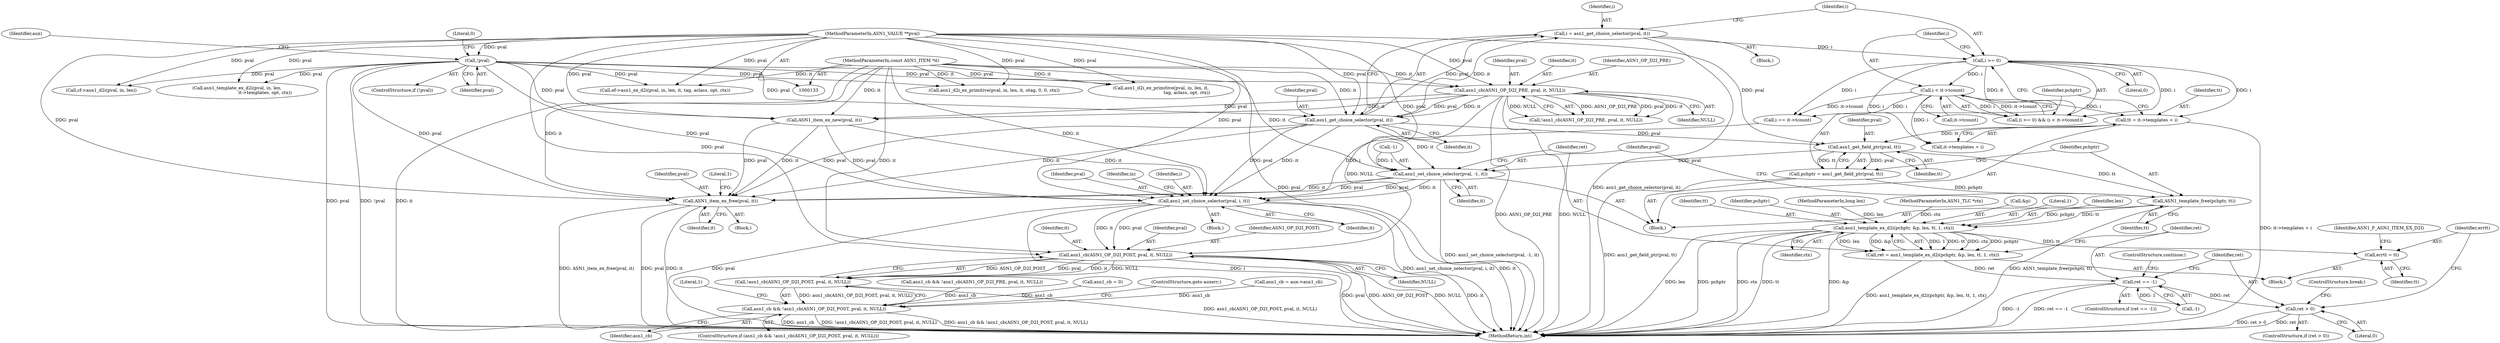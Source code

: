 digraph "0_openssl_b717b083073b6cacc0a5e2397b661678aff7ae7f@integer" {
"1000488" [label="(Call,tt = it->templates + i)"];
"1000482" [label="(Call,i < it->tcount)"];
"1000479" [label="(Call,i >= 0)"];
"1000472" [label="(Call,i = asn1_get_choice_selector(pval, it))"];
"1000474" [label="(Call,asn1_get_choice_selector(pval, it))"];
"1000185" [label="(Call,!pval)"];
"1000134" [label="(MethodParameterIn,ASN1_VALUE **pval)"];
"1000462" [label="(Call,asn1_cb(ASN1_OP_D2I_PRE, pval, it, NULL))"];
"1000137" [label="(MethodParameterIn,const ASN1_ITEM *it)"];
"1000497" [label="(Call,asn1_get_field_ptr(pval, tt))"];
"1000495" [label="(Call,pchptr = asn1_get_field_ptr(pval, tt))"];
"1000500" [label="(Call,ASN1_template_free(pchptr, tt))"];
"1000521" [label="(Call,asn1_template_ex_d2i(pchptr, &p, len, tt, 1, ctx))"];
"1000519" [label="(Call,ret = asn1_template_ex_d2i(pchptr, &p, len, tt, 1, ctx))"];
"1000530" [label="(Call,ret == -1)"];
"1000536" [label="(Call,ret > 0)"];
"1000540" [label="(Call,errtt = tt)"];
"1000503" [label="(Call,asn1_set_choice_selector(pval, -1, it))"];
"1000557" [label="(Call,ASN1_item_ex_free(pval, it))"];
"1000567" [label="(Call,asn1_set_choice_selector(pval, i, it))"];
"1000579" [label="(Call,asn1_cb(ASN1_OP_D2I_POST, pval, it, NULL))"];
"1000578" [label="(Call,!asn1_cb(ASN1_OP_D2I_POST, pval, it, NULL))"];
"1000576" [label="(Call,asn1_cb && !asn1_cb(ASN1_OP_D2I_POST, pval, it, NULL))"];
"1000490" [label="(Call,it->templates + i)"];
"1000141" [label="(MethodParameterIn,ASN1_TLC *ctx)"];
"1000577" [label="(Identifier,asn1_cb)"];
"1000184" [label="(ControlStructure,if (!pval))"];
"1000532" [label="(Call,-1)"];
"1000479" [label="(Call,i >= 0)"];
"1000537" [label="(Identifier,ret)"];
"1000541" [label="(Identifier,errtt)"];
"1000528" [label="(Identifier,ctx)"];
"1000186" [label="(Identifier,pval)"];
"1000461" [label="(Call,!asn1_cb(ASN1_OP_D2I_PRE, pval, it, NULL))"];
"1000531" [label="(Identifier,ret)"];
"1000507" [label="(Identifier,it)"];
"1000499" [label="(Identifier,tt)"];
"1000523" [label="(Call,&p)"];
"1000188" [label="(Literal,0)"];
"1000328" [label="(Call,ef->asn1_ex_d2i(pval, in, len, it, tag, aclass, opt, ctx))"];
"1000538" [label="(Literal,0)"];
"1000475" [label="(Identifier,pval)"];
"1000471" [label="(Block,)"];
"1000527" [label="(Literal,1)"];
"1000568" [label="(Identifier,pval)"];
"1000584" [label="(ControlStructure,goto auxerr;)"];
"1000556" [label="(Block,)"];
"1000573" [label="(Identifier,in)"];
"1000137" [label="(MethodParameterIn,const ASN1_ITEM *it)"];
"1000955" [label="(MethodReturn,int)"];
"1000478" [label="(Call,(i >= 0) && (i < it->tcount))"];
"1000536" [label="(Call,ret > 0)"];
"1000525" [label="(Identifier,len)"];
"1000474" [label="(Call,asn1_get_choice_selector(pval, it))"];
"1000548" [label="(Call,i == it->tcount)"];
"1000529" [label="(ControlStructure,if (ret == -1))"];
"1000578" [label="(Call,!asn1_cb(ASN1_OP_D2I_POST, pval, it, NULL))"];
"1000228" [label="(Call,asn1_template_ex_d2i(pval, in, len,\n                                        it->templates, opt, ctx))"];
"1000544" [label="(Identifier,ASN1_F_ASN1_ITEM_EX_D2I)"];
"1000535" [label="(ControlStructure,if (ret > 0))"];
"1000464" [label="(Identifier,pval)"];
"1000521" [label="(Call,asn1_template_ex_d2i(pchptr, &p, len, tt, 1, ctx))"];
"1000526" [label="(Identifier,tt)"];
"1000496" [label="(Identifier,pchptr)"];
"1000520" [label="(Identifier,ret)"];
"1000581" [label="(Identifier,pval)"];
"1000522" [label="(Identifier,pchptr)"];
"1000498" [label="(Identifier,pval)"];
"1000473" [label="(Identifier,i)"];
"1000511" [label="(Call,ASN1_item_ex_new(pval, it))"];
"1000134" [label="(MethodParameterIn,ASN1_VALUE **pval)"];
"1000505" [label="(Call,-1)"];
"1000558" [label="(Identifier,pval)"];
"1000502" [label="(Identifier,tt)"];
"1000559" [label="(Identifier,it)"];
"1000569" [label="(Identifier,i)"];
"1000489" [label="(Identifier,tt)"];
"1000488" [label="(Call,tt = it->templates + i)"];
"1000436" [label="(Call,cf->asn1_d2i(pval, in, len))"];
"1000472" [label="(Call,i = asn1_get_choice_selector(pval, it))"];
"1000476" [label="(Identifier,it)"];
"1000580" [label="(Identifier,ASN1_OP_D2I_POST)"];
"1000482" [label="(Call,i < it->tcount)"];
"1000504" [label="(Identifier,pval)"];
"1000466" [label="(Identifier,NULL)"];
"1000481" [label="(Literal,0)"];
"1000542" [label="(Identifier,tt)"];
"1000195" [label="(Call,asn1_cb = aux->asn1_cb)"];
"1000480" [label="(Identifier,i)"];
"1000557" [label="(Call,ASN1_item_ex_free(pval, it))"];
"1000579" [label="(Call,asn1_cb(ASN1_OP_D2I_POST, pval, it, NULL))"];
"1000497" [label="(Call,asn1_get_field_ptr(pval, tt))"];
"1000583" [label="(Identifier,NULL)"];
"1000562" [label="(Literal,1)"];
"1000586" [label="(Literal,1)"];
"1000540" [label="(Call,errtt = tt)"];
"1000459" [label="(Call,asn1_cb && !asn1_cb(ASN1_OP_D2I_PRE, pval, it, NULL))"];
"1000530" [label="(Call,ret == -1)"];
"1000142" [label="(Block,)"];
"1000185" [label="(Call,!pval)"];
"1000312" [label="(Call,asn1_d2i_ex_primitive(pval, in, len, it, otag, 0, 0, ctx))"];
"1000465" [label="(Identifier,it)"];
"1000539" [label="(ControlStructure,break;)"];
"1000238" [label="(Call,asn1_d2i_ex_primitive(pval, in, len, it,\n                                     tag, aclass, opt, ctx))"];
"1000570" [label="(Identifier,it)"];
"1000201" [label="(Call,asn1_cb = 0)"];
"1000500" [label="(Call,ASN1_template_free(pchptr, tt))"];
"1000483" [label="(Identifier,i)"];
"1000462" [label="(Call,asn1_cb(ASN1_OP_D2I_PRE, pval, it, NULL))"];
"1000519" [label="(Call,ret = asn1_template_ex_d2i(pchptr, &p, len, tt, 1, ctx))"];
"1000567" [label="(Call,asn1_set_choice_selector(pval, i, it))"];
"1000208" [label="(Block,)"];
"1000576" [label="(Call,asn1_cb && !asn1_cb(ASN1_OP_D2I_POST, pval, it, NULL))"];
"1000463" [label="(Identifier,ASN1_OP_D2I_PRE)"];
"1000136" [label="(MethodParameterIn,long len)"];
"1000575" [label="(ControlStructure,if (asn1_cb && !asn1_cb(ASN1_OP_D2I_POST, pval, it, NULL)))"];
"1000191" [label="(Identifier,aux)"];
"1000534" [label="(ControlStructure,continue;)"];
"1000503" [label="(Call,asn1_set_choice_selector(pval, -1, it))"];
"1000484" [label="(Call,it->tcount)"];
"1000501" [label="(Identifier,pchptr)"];
"1000487" [label="(Block,)"];
"1000582" [label="(Identifier,it)"];
"1000495" [label="(Call,pchptr = asn1_get_field_ptr(pval, tt))"];
"1000488" -> "1000487"  [label="AST: "];
"1000488" -> "1000490"  [label="CFG: "];
"1000489" -> "1000488"  [label="AST: "];
"1000490" -> "1000488"  [label="AST: "];
"1000496" -> "1000488"  [label="CFG: "];
"1000488" -> "1000955"  [label="DDG: it->templates + i"];
"1000482" -> "1000488"  [label="DDG: i"];
"1000479" -> "1000488"  [label="DDG: i"];
"1000488" -> "1000497"  [label="DDG: tt"];
"1000482" -> "1000478"  [label="AST: "];
"1000482" -> "1000484"  [label="CFG: "];
"1000483" -> "1000482"  [label="AST: "];
"1000484" -> "1000482"  [label="AST: "];
"1000478" -> "1000482"  [label="CFG: "];
"1000482" -> "1000478"  [label="DDG: i"];
"1000482" -> "1000478"  [label="DDG: it->tcount"];
"1000479" -> "1000482"  [label="DDG: i"];
"1000482" -> "1000490"  [label="DDG: i"];
"1000482" -> "1000548"  [label="DDG: i"];
"1000482" -> "1000548"  [label="DDG: it->tcount"];
"1000479" -> "1000478"  [label="AST: "];
"1000479" -> "1000481"  [label="CFG: "];
"1000480" -> "1000479"  [label="AST: "];
"1000481" -> "1000479"  [label="AST: "];
"1000483" -> "1000479"  [label="CFG: "];
"1000478" -> "1000479"  [label="CFG: "];
"1000479" -> "1000478"  [label="DDG: i"];
"1000479" -> "1000478"  [label="DDG: 0"];
"1000472" -> "1000479"  [label="DDG: i"];
"1000479" -> "1000490"  [label="DDG: i"];
"1000479" -> "1000548"  [label="DDG: i"];
"1000472" -> "1000471"  [label="AST: "];
"1000472" -> "1000474"  [label="CFG: "];
"1000473" -> "1000472"  [label="AST: "];
"1000474" -> "1000472"  [label="AST: "];
"1000480" -> "1000472"  [label="CFG: "];
"1000472" -> "1000955"  [label="DDG: asn1_get_choice_selector(pval, it)"];
"1000474" -> "1000472"  [label="DDG: pval"];
"1000474" -> "1000472"  [label="DDG: it"];
"1000474" -> "1000476"  [label="CFG: "];
"1000475" -> "1000474"  [label="AST: "];
"1000476" -> "1000474"  [label="AST: "];
"1000185" -> "1000474"  [label="DDG: pval"];
"1000462" -> "1000474"  [label="DDG: pval"];
"1000462" -> "1000474"  [label="DDG: it"];
"1000134" -> "1000474"  [label="DDG: pval"];
"1000137" -> "1000474"  [label="DDG: it"];
"1000474" -> "1000497"  [label="DDG: pval"];
"1000474" -> "1000503"  [label="DDG: it"];
"1000474" -> "1000557"  [label="DDG: pval"];
"1000474" -> "1000557"  [label="DDG: it"];
"1000474" -> "1000567"  [label="DDG: pval"];
"1000474" -> "1000567"  [label="DDG: it"];
"1000185" -> "1000184"  [label="AST: "];
"1000185" -> "1000186"  [label="CFG: "];
"1000186" -> "1000185"  [label="AST: "];
"1000188" -> "1000185"  [label="CFG: "];
"1000191" -> "1000185"  [label="CFG: "];
"1000185" -> "1000955"  [label="DDG: pval"];
"1000185" -> "1000955"  [label="DDG: !pval"];
"1000134" -> "1000185"  [label="DDG: pval"];
"1000185" -> "1000228"  [label="DDG: pval"];
"1000185" -> "1000238"  [label="DDG: pval"];
"1000185" -> "1000312"  [label="DDG: pval"];
"1000185" -> "1000328"  [label="DDG: pval"];
"1000185" -> "1000436"  [label="DDG: pval"];
"1000185" -> "1000462"  [label="DDG: pval"];
"1000185" -> "1000511"  [label="DDG: pval"];
"1000185" -> "1000557"  [label="DDG: pval"];
"1000185" -> "1000567"  [label="DDG: pval"];
"1000134" -> "1000133"  [label="AST: "];
"1000134" -> "1000955"  [label="DDG: pval"];
"1000134" -> "1000228"  [label="DDG: pval"];
"1000134" -> "1000238"  [label="DDG: pval"];
"1000134" -> "1000312"  [label="DDG: pval"];
"1000134" -> "1000328"  [label="DDG: pval"];
"1000134" -> "1000436"  [label="DDG: pval"];
"1000134" -> "1000462"  [label="DDG: pval"];
"1000134" -> "1000497"  [label="DDG: pval"];
"1000134" -> "1000503"  [label="DDG: pval"];
"1000134" -> "1000511"  [label="DDG: pval"];
"1000134" -> "1000557"  [label="DDG: pval"];
"1000134" -> "1000567"  [label="DDG: pval"];
"1000134" -> "1000579"  [label="DDG: pval"];
"1000462" -> "1000461"  [label="AST: "];
"1000462" -> "1000466"  [label="CFG: "];
"1000463" -> "1000462"  [label="AST: "];
"1000464" -> "1000462"  [label="AST: "];
"1000465" -> "1000462"  [label="AST: "];
"1000466" -> "1000462"  [label="AST: "];
"1000461" -> "1000462"  [label="CFG: "];
"1000462" -> "1000955"  [label="DDG: ASN1_OP_D2I_PRE"];
"1000462" -> "1000955"  [label="DDG: NULL"];
"1000462" -> "1000461"  [label="DDG: ASN1_OP_D2I_PRE"];
"1000462" -> "1000461"  [label="DDG: pval"];
"1000462" -> "1000461"  [label="DDG: it"];
"1000462" -> "1000461"  [label="DDG: NULL"];
"1000137" -> "1000462"  [label="DDG: it"];
"1000462" -> "1000511"  [label="DDG: pval"];
"1000462" -> "1000511"  [label="DDG: it"];
"1000462" -> "1000579"  [label="DDG: NULL"];
"1000137" -> "1000133"  [label="AST: "];
"1000137" -> "1000955"  [label="DDG: it"];
"1000137" -> "1000238"  [label="DDG: it"];
"1000137" -> "1000312"  [label="DDG: it"];
"1000137" -> "1000328"  [label="DDG: it"];
"1000137" -> "1000503"  [label="DDG: it"];
"1000137" -> "1000511"  [label="DDG: it"];
"1000137" -> "1000557"  [label="DDG: it"];
"1000137" -> "1000567"  [label="DDG: it"];
"1000137" -> "1000579"  [label="DDG: it"];
"1000497" -> "1000495"  [label="AST: "];
"1000497" -> "1000499"  [label="CFG: "];
"1000498" -> "1000497"  [label="AST: "];
"1000499" -> "1000497"  [label="AST: "];
"1000495" -> "1000497"  [label="CFG: "];
"1000497" -> "1000495"  [label="DDG: pval"];
"1000497" -> "1000495"  [label="DDG: tt"];
"1000497" -> "1000500"  [label="DDG: tt"];
"1000497" -> "1000503"  [label="DDG: pval"];
"1000495" -> "1000487"  [label="AST: "];
"1000496" -> "1000495"  [label="AST: "];
"1000501" -> "1000495"  [label="CFG: "];
"1000495" -> "1000955"  [label="DDG: asn1_get_field_ptr(pval, tt)"];
"1000495" -> "1000500"  [label="DDG: pchptr"];
"1000500" -> "1000487"  [label="AST: "];
"1000500" -> "1000502"  [label="CFG: "];
"1000501" -> "1000500"  [label="AST: "];
"1000502" -> "1000500"  [label="AST: "];
"1000504" -> "1000500"  [label="CFG: "];
"1000500" -> "1000955"  [label="DDG: ASN1_template_free(pchptr, tt)"];
"1000500" -> "1000521"  [label="DDG: pchptr"];
"1000500" -> "1000521"  [label="DDG: tt"];
"1000521" -> "1000519"  [label="AST: "];
"1000521" -> "1000528"  [label="CFG: "];
"1000522" -> "1000521"  [label="AST: "];
"1000523" -> "1000521"  [label="AST: "];
"1000525" -> "1000521"  [label="AST: "];
"1000526" -> "1000521"  [label="AST: "];
"1000527" -> "1000521"  [label="AST: "];
"1000528" -> "1000521"  [label="AST: "];
"1000519" -> "1000521"  [label="CFG: "];
"1000521" -> "1000955"  [label="DDG: len"];
"1000521" -> "1000955"  [label="DDG: pchptr"];
"1000521" -> "1000955"  [label="DDG: ctx"];
"1000521" -> "1000955"  [label="DDG: tt"];
"1000521" -> "1000955"  [label="DDG: &p"];
"1000521" -> "1000519"  [label="DDG: 1"];
"1000521" -> "1000519"  [label="DDG: tt"];
"1000521" -> "1000519"  [label="DDG: ctx"];
"1000521" -> "1000519"  [label="DDG: pchptr"];
"1000521" -> "1000519"  [label="DDG: len"];
"1000521" -> "1000519"  [label="DDG: &p"];
"1000136" -> "1000521"  [label="DDG: len"];
"1000141" -> "1000521"  [label="DDG: ctx"];
"1000521" -> "1000540"  [label="DDG: tt"];
"1000519" -> "1000208"  [label="AST: "];
"1000520" -> "1000519"  [label="AST: "];
"1000531" -> "1000519"  [label="CFG: "];
"1000519" -> "1000955"  [label="DDG: asn1_template_ex_d2i(pchptr, &p, len, tt, 1, ctx)"];
"1000519" -> "1000530"  [label="DDG: ret"];
"1000530" -> "1000529"  [label="AST: "];
"1000530" -> "1000532"  [label="CFG: "];
"1000531" -> "1000530"  [label="AST: "];
"1000532" -> "1000530"  [label="AST: "];
"1000534" -> "1000530"  [label="CFG: "];
"1000537" -> "1000530"  [label="CFG: "];
"1000530" -> "1000955"  [label="DDG: ret == -1"];
"1000530" -> "1000955"  [label="DDG: -1"];
"1000532" -> "1000530"  [label="DDG: 1"];
"1000530" -> "1000536"  [label="DDG: ret"];
"1000536" -> "1000535"  [label="AST: "];
"1000536" -> "1000538"  [label="CFG: "];
"1000537" -> "1000536"  [label="AST: "];
"1000538" -> "1000536"  [label="AST: "];
"1000539" -> "1000536"  [label="CFG: "];
"1000541" -> "1000536"  [label="CFG: "];
"1000536" -> "1000955"  [label="DDG: ret > 0"];
"1000536" -> "1000955"  [label="DDG: ret"];
"1000540" -> "1000208"  [label="AST: "];
"1000540" -> "1000542"  [label="CFG: "];
"1000541" -> "1000540"  [label="AST: "];
"1000542" -> "1000540"  [label="AST: "];
"1000544" -> "1000540"  [label="CFG: "];
"1000503" -> "1000487"  [label="AST: "];
"1000503" -> "1000507"  [label="CFG: "];
"1000504" -> "1000503"  [label="AST: "];
"1000505" -> "1000503"  [label="AST: "];
"1000507" -> "1000503"  [label="AST: "];
"1000520" -> "1000503"  [label="CFG: "];
"1000503" -> "1000955"  [label="DDG: asn1_set_choice_selector(pval, -1, it)"];
"1000505" -> "1000503"  [label="DDG: 1"];
"1000503" -> "1000557"  [label="DDG: pval"];
"1000503" -> "1000557"  [label="DDG: it"];
"1000503" -> "1000567"  [label="DDG: pval"];
"1000503" -> "1000567"  [label="DDG: it"];
"1000557" -> "1000556"  [label="AST: "];
"1000557" -> "1000559"  [label="CFG: "];
"1000558" -> "1000557"  [label="AST: "];
"1000559" -> "1000557"  [label="AST: "];
"1000562" -> "1000557"  [label="CFG: "];
"1000557" -> "1000955"  [label="DDG: ASN1_item_ex_free(pval, it)"];
"1000557" -> "1000955"  [label="DDG: pval"];
"1000557" -> "1000955"  [label="DDG: it"];
"1000511" -> "1000557"  [label="DDG: pval"];
"1000511" -> "1000557"  [label="DDG: it"];
"1000567" -> "1000142"  [label="AST: "];
"1000567" -> "1000570"  [label="CFG: "];
"1000568" -> "1000567"  [label="AST: "];
"1000569" -> "1000567"  [label="AST: "];
"1000570" -> "1000567"  [label="AST: "];
"1000573" -> "1000567"  [label="CFG: "];
"1000567" -> "1000955"  [label="DDG: pval"];
"1000567" -> "1000955"  [label="DDG: i"];
"1000567" -> "1000955"  [label="DDG: asn1_set_choice_selector(pval, i, it)"];
"1000567" -> "1000955"  [label="DDG: it"];
"1000511" -> "1000567"  [label="DDG: pval"];
"1000511" -> "1000567"  [label="DDG: it"];
"1000548" -> "1000567"  [label="DDG: i"];
"1000567" -> "1000579"  [label="DDG: pval"];
"1000567" -> "1000579"  [label="DDG: it"];
"1000579" -> "1000578"  [label="AST: "];
"1000579" -> "1000583"  [label="CFG: "];
"1000580" -> "1000579"  [label="AST: "];
"1000581" -> "1000579"  [label="AST: "];
"1000582" -> "1000579"  [label="AST: "];
"1000583" -> "1000579"  [label="AST: "];
"1000578" -> "1000579"  [label="CFG: "];
"1000579" -> "1000955"  [label="DDG: ASN1_OP_D2I_POST"];
"1000579" -> "1000955"  [label="DDG: NULL"];
"1000579" -> "1000955"  [label="DDG: it"];
"1000579" -> "1000955"  [label="DDG: pval"];
"1000579" -> "1000578"  [label="DDG: ASN1_OP_D2I_POST"];
"1000579" -> "1000578"  [label="DDG: pval"];
"1000579" -> "1000578"  [label="DDG: it"];
"1000579" -> "1000578"  [label="DDG: NULL"];
"1000578" -> "1000576"  [label="AST: "];
"1000576" -> "1000578"  [label="CFG: "];
"1000578" -> "1000955"  [label="DDG: asn1_cb(ASN1_OP_D2I_POST, pval, it, NULL)"];
"1000578" -> "1000576"  [label="DDG: asn1_cb(ASN1_OP_D2I_POST, pval, it, NULL)"];
"1000576" -> "1000575"  [label="AST: "];
"1000576" -> "1000577"  [label="CFG: "];
"1000577" -> "1000576"  [label="AST: "];
"1000584" -> "1000576"  [label="CFG: "];
"1000586" -> "1000576"  [label="CFG: "];
"1000576" -> "1000955"  [label="DDG: asn1_cb"];
"1000576" -> "1000955"  [label="DDG: !asn1_cb(ASN1_OP_D2I_POST, pval, it, NULL)"];
"1000576" -> "1000955"  [label="DDG: asn1_cb && !asn1_cb(ASN1_OP_D2I_POST, pval, it, NULL)"];
"1000459" -> "1000576"  [label="DDG: asn1_cb"];
"1000195" -> "1000576"  [label="DDG: asn1_cb"];
"1000201" -> "1000576"  [label="DDG: asn1_cb"];
}
